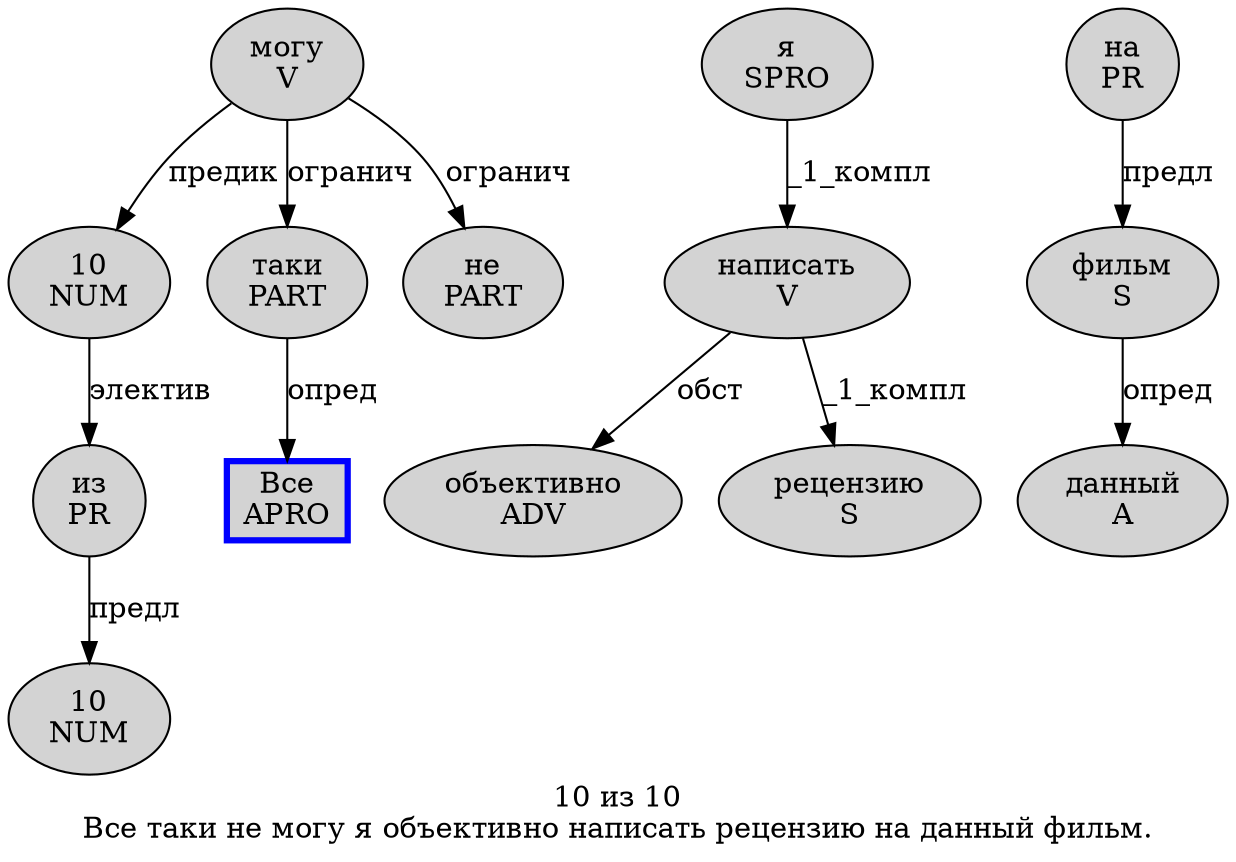digraph SENTENCE_1825 {
	graph [label="10 из 10
Все таки не могу я объективно написать рецензию на данный фильм."]
	node [style=filled]
		0 [label="10
NUM" color="" fillcolor=lightgray penwidth=1 shape=ellipse]
		1 [label="из
PR" color="" fillcolor=lightgray penwidth=1 shape=ellipse]
		2 [label="10
NUM" color="" fillcolor=lightgray penwidth=1 shape=ellipse]
		3 [label="Все
APRO" color=blue fillcolor=lightgray penwidth=3 shape=box]
		4 [label="таки
PART" color="" fillcolor=lightgray penwidth=1 shape=ellipse]
		5 [label="не
PART" color="" fillcolor=lightgray penwidth=1 shape=ellipse]
		6 [label="могу
V" color="" fillcolor=lightgray penwidth=1 shape=ellipse]
		7 [label="я
SPRO" color="" fillcolor=lightgray penwidth=1 shape=ellipse]
		8 [label="объективно
ADV" color="" fillcolor=lightgray penwidth=1 shape=ellipse]
		9 [label="написать
V" color="" fillcolor=lightgray penwidth=1 shape=ellipse]
		10 [label="рецензию
S" color="" fillcolor=lightgray penwidth=1 shape=ellipse]
		11 [label="на
PR" color="" fillcolor=lightgray penwidth=1 shape=ellipse]
		12 [label="данный
A" color="" fillcolor=lightgray penwidth=1 shape=ellipse]
		13 [label="фильм
S" color="" fillcolor=lightgray penwidth=1 shape=ellipse]
			1 -> 2 [label="предл"]
			4 -> 3 [label="опред"]
			9 -> 8 [label="обст"]
			9 -> 10 [label="_1_компл"]
			6 -> 0 [label="предик"]
			6 -> 4 [label="огранич"]
			6 -> 5 [label="огранич"]
			11 -> 13 [label="предл"]
			7 -> 9 [label="_1_компл"]
			0 -> 1 [label="электив"]
			13 -> 12 [label="опред"]
}
